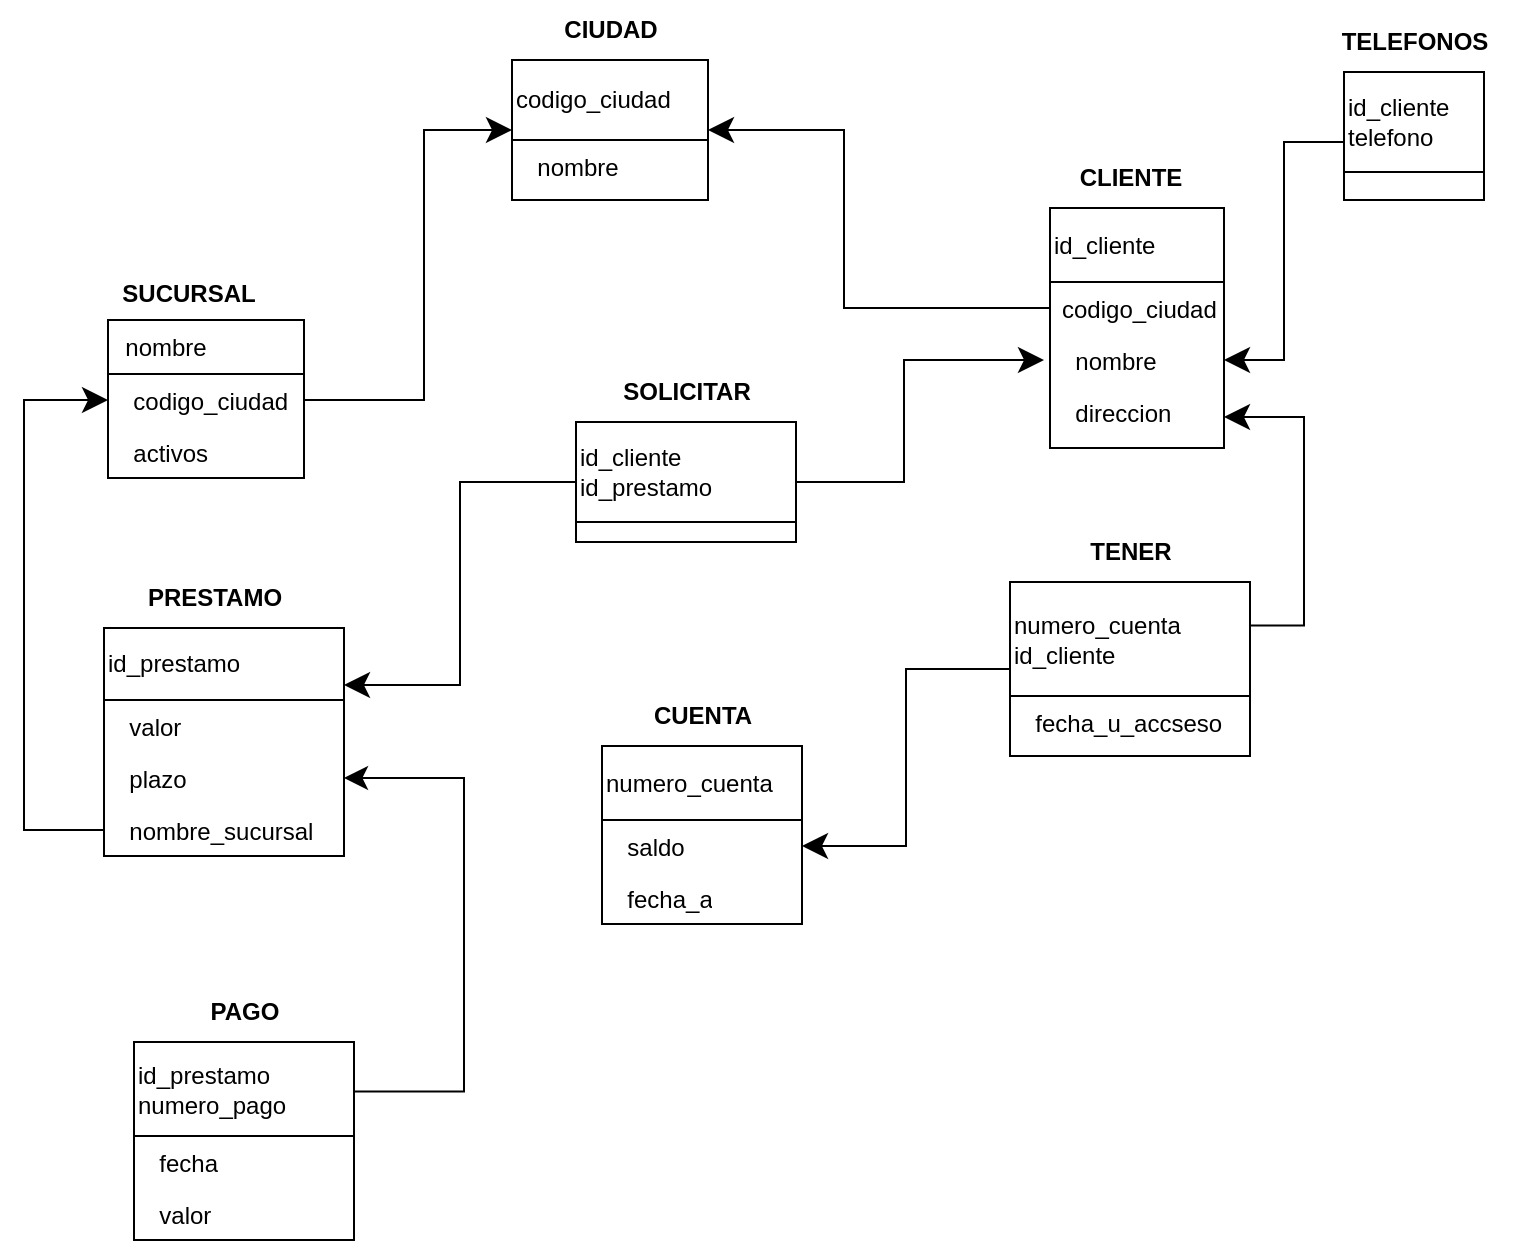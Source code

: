 <mxfile version="28.0.6">
  <diagram name="Página-1" id="c9R-OgtOB5ll91GrUpFu">
    <mxGraphModel dx="1422" dy="894" grid="1" gridSize="10" guides="1" tooltips="1" connect="1" arrows="1" fold="1" page="1" pageScale="1" pageWidth="827" pageHeight="1169" math="0" shadow="0">
      <root>
        <mxCell id="0" />
        <mxCell id="1" parent="0" />
        <mxCell id="oPXRSn1LA7k6ZmyRwilY-3" value="&amp;nbsp; nombre" style="swimlane;fontStyle=0;childLayout=stackLayout;horizontal=1;startSize=27;fillColor=none;horizontalStack=0;resizeParent=1;resizeParentMax=0;resizeLast=0;collapsible=1;marginBottom=0;whiteSpace=wrap;html=1;align=left;rounded=0;" parent="1" vertex="1">
          <mxGeometry x="82" y="240" width="98" height="79" as="geometry">
            <mxRectangle x="80" y="200" width="90" height="30" as="alternateBounds" />
          </mxGeometry>
        </mxCell>
        <mxCell id="oPXRSn1LA7k6ZmyRwilY-4" value="&amp;nbsp; codigo_ciudad" style="text;strokeColor=none;fillColor=none;align=left;verticalAlign=top;spacingLeft=4;spacingRight=4;overflow=hidden;rotatable=0;points=[[0,0.5],[1,0.5]];portConstraint=eastwest;whiteSpace=wrap;html=1;rounded=0;" parent="oPXRSn1LA7k6ZmyRwilY-3" vertex="1">
          <mxGeometry y="27" width="98" height="26" as="geometry" />
        </mxCell>
        <mxCell id="oPXRSn1LA7k6ZmyRwilY-7" value="&amp;nbsp; activos" style="text;strokeColor=none;fillColor=none;align=left;verticalAlign=top;spacingLeft=4;spacingRight=4;overflow=hidden;rotatable=0;points=[[0,0.5],[1,0.5]];portConstraint=eastwest;whiteSpace=wrap;html=1;rounded=0;" parent="oPXRSn1LA7k6ZmyRwilY-3" vertex="1">
          <mxGeometry y="53" width="98" height="26" as="geometry" />
        </mxCell>
        <mxCell id="oPXRSn1LA7k6ZmyRwilY-9" value="&lt;b&gt;SUCURSAL&lt;/b&gt;" style="text;html=1;align=center;verticalAlign=middle;resizable=0;points=[];autosize=1;strokeColor=none;fillColor=none;rounded=0;" parent="1" vertex="1">
          <mxGeometry x="77" y="212" width="90" height="30" as="geometry" />
        </mxCell>
        <mxCell id="oPXRSn1LA7k6ZmyRwilY-10" value="id_cliente" style="swimlane;fontStyle=0;childLayout=stackLayout;horizontal=1;startSize=37;fillColor=none;horizontalStack=0;resizeParent=1;resizeParentMax=0;resizeLast=0;collapsible=1;marginBottom=0;whiteSpace=wrap;html=1;align=left;rounded=0;" parent="1" vertex="1">
          <mxGeometry x="553" y="184" width="87" height="120" as="geometry" />
        </mxCell>
        <mxCell id="oPXRSn1LA7k6ZmyRwilY-12" value="codigo_ciudad" style="text;strokeColor=none;fillColor=none;align=left;verticalAlign=top;spacingLeft=4;spacingRight=4;overflow=hidden;rotatable=0;points=[[0,0.5],[1,0.5]];portConstraint=eastwest;whiteSpace=wrap;html=1;rounded=0;" parent="oPXRSn1LA7k6ZmyRwilY-10" vertex="1">
          <mxGeometry y="37" width="87" height="26" as="geometry" />
        </mxCell>
        <mxCell id="oPXRSn1LA7k6ZmyRwilY-59" value="&amp;nbsp; nombre" style="text;strokeColor=none;fillColor=none;align=left;verticalAlign=top;spacingLeft=4;spacingRight=4;overflow=hidden;rotatable=0;points=[[0,0.5],[1,0.5]];portConstraint=eastwest;whiteSpace=wrap;html=1;rounded=0;" parent="oPXRSn1LA7k6ZmyRwilY-10" vertex="1">
          <mxGeometry y="63" width="87" height="26" as="geometry" />
        </mxCell>
        <mxCell id="oPXRSn1LA7k6ZmyRwilY-11" value="&amp;nbsp; direccion" style="text;strokeColor=none;fillColor=none;align=left;verticalAlign=top;spacingLeft=4;spacingRight=4;overflow=hidden;rotatable=0;points=[[0,0.5],[1,0.5]];portConstraint=eastwest;whiteSpace=wrap;html=1;rounded=0;" parent="oPXRSn1LA7k6ZmyRwilY-10" vertex="1">
          <mxGeometry y="89" width="87" height="31" as="geometry" />
        </mxCell>
        <mxCell id="oPXRSn1LA7k6ZmyRwilY-14" value="&lt;b&gt;CLIENTE&lt;/b&gt;" style="text;html=1;align=center;verticalAlign=middle;resizable=0;points=[];autosize=1;strokeColor=none;fillColor=none;rounded=0;" parent="1" vertex="1">
          <mxGeometry x="558" y="154" width="70" height="30" as="geometry" />
        </mxCell>
        <mxCell id="oPXRSn1LA7k6ZmyRwilY-65" style="edgeStyle=orthogonalEdgeStyle;orthogonalLoop=1;jettySize=auto;html=1;elbow=vertical;arcSize=0;exitX=1;exitY=0.5;exitDx=0;exitDy=0;startArrow=none;startFill=0;endArrow=classic;endFill=1;endSize=10;" parent="1" source="oPXRSn1LA7k6ZmyRwilY-15" edge="1">
          <mxGeometry relative="1" as="geometry">
            <mxPoint x="550" y="260" as="targetPoint" />
            <Array as="points">
              <mxPoint x="480" y="321" />
              <mxPoint x="480" y="260" />
            </Array>
          </mxGeometry>
        </mxCell>
        <mxCell id="oPXRSn1LA7k6ZmyRwilY-15" value="&lt;div&gt;id_cliente&lt;/div&gt;id_prestamo" style="swimlane;fontStyle=0;childLayout=stackLayout;horizontal=1;startSize=50;fillColor=none;horizontalStack=0;resizeParent=1;resizeParentMax=0;resizeLast=0;collapsible=1;marginBottom=0;whiteSpace=wrap;html=1;align=left;rounded=0;" parent="1" vertex="1">
          <mxGeometry x="316" y="291" width="110" height="60" as="geometry" />
        </mxCell>
        <mxCell id="oPXRSn1LA7k6ZmyRwilY-19" value="&lt;b&gt;SOLICITAR&lt;/b&gt;" style="text;html=1;align=center;verticalAlign=middle;resizable=0;points=[];autosize=1;strokeColor=none;fillColor=none;rounded=0;" parent="1" vertex="1">
          <mxGeometry x="326" y="261" width="90" height="30" as="geometry" />
        </mxCell>
        <mxCell id="oPXRSn1LA7k6ZmyRwilY-64" style="edgeStyle=orthogonalEdgeStyle;orthogonalLoop=1;jettySize=auto;html=1;entryX=0;entryY=0.5;entryDx=0;entryDy=0;elbow=vertical;arcSize=0;startArrow=classic;startFill=1;startSize=10;endArrow=none;endFill=0;exitX=1;exitY=0.25;exitDx=0;exitDy=0;" parent="1" source="oPXRSn1LA7k6ZmyRwilY-20" target="oPXRSn1LA7k6ZmyRwilY-15" edge="1">
          <mxGeometry relative="1" as="geometry" />
        </mxCell>
        <mxCell id="oPXRSn1LA7k6ZmyRwilY-20" value="id_prestamo" style="swimlane;fontStyle=0;childLayout=stackLayout;horizontal=1;startSize=36;fillColor=none;horizontalStack=0;resizeParent=1;resizeParentMax=0;resizeLast=0;collapsible=1;marginBottom=0;whiteSpace=wrap;html=1;align=left;rounded=0;" parent="1" vertex="1">
          <mxGeometry x="80" y="394" width="120" height="114" as="geometry" />
        </mxCell>
        <mxCell id="oPXRSn1LA7k6ZmyRwilY-21" value="&amp;nbsp; valor" style="text;strokeColor=none;fillColor=none;align=left;verticalAlign=top;spacingLeft=4;spacingRight=4;overflow=hidden;rotatable=0;points=[[0,0.5],[1,0.5]];portConstraint=eastwest;whiteSpace=wrap;html=1;rounded=0;" parent="oPXRSn1LA7k6ZmyRwilY-20" vertex="1">
          <mxGeometry y="36" width="120" height="26" as="geometry" />
        </mxCell>
        <mxCell id="oPXRSn1LA7k6ZmyRwilY-22" value="&amp;nbsp; plazo" style="text;strokeColor=none;fillColor=none;align=left;verticalAlign=top;spacingLeft=4;spacingRight=4;overflow=hidden;rotatable=0;points=[[0,0.5],[1,0.5]];portConstraint=eastwest;whiteSpace=wrap;html=1;rounded=0;" parent="oPXRSn1LA7k6ZmyRwilY-20" vertex="1">
          <mxGeometry y="62" width="120" height="26" as="geometry" />
        </mxCell>
        <mxCell id="oPXRSn1LA7k6ZmyRwilY-23" value="&amp;nbsp; nombre_sucursal" style="text;strokeColor=none;fillColor=none;align=left;verticalAlign=top;spacingLeft=4;spacingRight=4;overflow=hidden;rotatable=0;points=[[0,0.5],[1,0.5]];portConstraint=eastwest;whiteSpace=wrap;html=1;rounded=0;" parent="oPXRSn1LA7k6ZmyRwilY-20" vertex="1">
          <mxGeometry y="88" width="120" height="26" as="geometry" />
        </mxCell>
        <mxCell id="oPXRSn1LA7k6ZmyRwilY-24" value="&lt;b&gt;PRESTAMO&lt;/b&gt;" style="text;html=1;align=center;verticalAlign=middle;resizable=0;points=[];autosize=1;strokeColor=none;fillColor=none;rounded=0;" parent="1" vertex="1">
          <mxGeometry x="90" y="364" width="90" height="30" as="geometry" />
        </mxCell>
        <mxCell id="oPXRSn1LA7k6ZmyRwilY-62" style="edgeStyle=orthogonalEdgeStyle;orthogonalLoop=1;jettySize=auto;html=1;exitX=1;exitY=0.25;exitDx=0;exitDy=0;entryX=1;entryY=0.5;entryDx=0;entryDy=0;startSize=7;endSize=9;elbow=vertical;arcSize=0;" parent="1" source="oPXRSn1LA7k6ZmyRwilY-25" target="oPXRSn1LA7k6ZmyRwilY-22" edge="1">
          <mxGeometry relative="1" as="geometry">
            <Array as="points">
              <mxPoint x="260" y="626" />
              <mxPoint x="260" y="469" />
            </Array>
          </mxGeometry>
        </mxCell>
        <mxCell id="oPXRSn1LA7k6ZmyRwilY-25" value="&lt;div&gt;id_prestamo&lt;/div&gt;&lt;div&gt;&lt;span style=&quot;background-color: transparent; color: light-dark(rgb(0, 0, 0), rgb(255, 255, 255));&quot;&gt;numero_pago&lt;/span&gt;&lt;/div&gt;" style="swimlane;fontStyle=0;childLayout=stackLayout;horizontal=1;startSize=47;fillColor=none;horizontalStack=0;resizeParent=1;resizeParentMax=0;resizeLast=0;collapsible=1;marginBottom=0;whiteSpace=wrap;html=1;align=left;rounded=0;" parent="1" vertex="1">
          <mxGeometry x="95" y="601" width="110" height="99" as="geometry" />
        </mxCell>
        <mxCell id="oPXRSn1LA7k6ZmyRwilY-26" value="&amp;nbsp; fecha" style="text;strokeColor=none;fillColor=none;align=left;verticalAlign=top;spacingLeft=4;spacingRight=4;overflow=hidden;rotatable=0;points=[[0,0.5],[1,0.5]];portConstraint=eastwest;whiteSpace=wrap;html=1;rounded=0;" parent="oPXRSn1LA7k6ZmyRwilY-25" vertex="1">
          <mxGeometry y="47" width="110" height="26" as="geometry" />
        </mxCell>
        <mxCell id="oPXRSn1LA7k6ZmyRwilY-27" value="&amp;nbsp; valor" style="text;strokeColor=none;fillColor=none;align=left;verticalAlign=top;spacingLeft=4;spacingRight=4;overflow=hidden;rotatable=0;points=[[0,0.5],[1,0.5]];portConstraint=eastwest;whiteSpace=wrap;html=1;rounded=0;" parent="oPXRSn1LA7k6ZmyRwilY-25" vertex="1">
          <mxGeometry y="73" width="110" height="26" as="geometry" />
        </mxCell>
        <mxCell id="oPXRSn1LA7k6ZmyRwilY-29" value="&lt;b&gt;PAGO&lt;/b&gt;" style="text;html=1;align=center;verticalAlign=middle;resizable=0;points=[];autosize=1;strokeColor=none;fillColor=none;rounded=0;" parent="1" vertex="1">
          <mxGeometry x="120" y="571" width="60" height="30" as="geometry" />
        </mxCell>
        <mxCell id="oPXRSn1LA7k6ZmyRwilY-30" value="numero_cuenta" style="swimlane;fontStyle=0;childLayout=stackLayout;horizontal=1;startSize=37;fillColor=none;horizontalStack=0;resizeParent=1;resizeParentMax=0;resizeLast=0;collapsible=1;marginBottom=0;whiteSpace=wrap;html=1;align=left;rounded=0;" parent="1" vertex="1">
          <mxGeometry x="329" y="453" width="100" height="89" as="geometry" />
        </mxCell>
        <mxCell id="oPXRSn1LA7k6ZmyRwilY-31" value="&amp;nbsp; saldo" style="text;strokeColor=none;fillColor=none;align=left;verticalAlign=top;spacingLeft=4;spacingRight=4;overflow=hidden;rotatable=0;points=[[0,0.5],[1,0.5]];portConstraint=eastwest;whiteSpace=wrap;html=1;rounded=0;" parent="oPXRSn1LA7k6ZmyRwilY-30" vertex="1">
          <mxGeometry y="37" width="100" height="26" as="geometry" />
        </mxCell>
        <mxCell id="oPXRSn1LA7k6ZmyRwilY-32" value="&amp;nbsp; fecha_a" style="text;strokeColor=none;fillColor=none;align=left;verticalAlign=top;spacingLeft=4;spacingRight=4;overflow=hidden;rotatable=0;points=[[0,0.5],[1,0.5]];portConstraint=eastwest;whiteSpace=wrap;html=1;rounded=0;" parent="oPXRSn1LA7k6ZmyRwilY-30" vertex="1">
          <mxGeometry y="63" width="100" height="26" as="geometry" />
        </mxCell>
        <mxCell id="oPXRSn1LA7k6ZmyRwilY-34" value="&lt;b&gt;CUENTA&lt;/b&gt;" style="text;html=1;align=center;verticalAlign=middle;resizable=0;points=[];autosize=1;strokeColor=none;fillColor=none;rounded=0;" parent="1" vertex="1">
          <mxGeometry x="344" y="423" width="70" height="30" as="geometry" />
        </mxCell>
        <mxCell id="oPXRSn1LA7k6ZmyRwilY-68" style="edgeStyle=orthogonalEdgeStyle;orthogonalLoop=1;jettySize=auto;html=1;exitX=0;exitY=0.5;exitDx=0;exitDy=0;entryX=1;entryY=0.5;entryDx=0;entryDy=0;elbow=vertical;arcSize=0;endArrow=classic;endFill=1;startArrow=none;startFill=0;startSize=10;endSize=10;" parent="1" source="oPXRSn1LA7k6ZmyRwilY-50" target="oPXRSn1LA7k6ZmyRwilY-31" edge="1">
          <mxGeometry relative="1" as="geometry" />
        </mxCell>
        <mxCell id="oPXRSn1LA7k6ZmyRwilY-50" value="numero_cuenta&lt;div&gt;id_cliente&lt;/div&gt;" style="swimlane;fontStyle=0;childLayout=stackLayout;horizontal=1;startSize=57;fillColor=none;horizontalStack=0;resizeParent=1;resizeParentMax=0;resizeLast=0;collapsible=1;marginBottom=0;whiteSpace=wrap;html=1;align=left;rounded=0;" parent="1" vertex="1">
          <mxGeometry x="533" y="371" width="120" height="87" as="geometry" />
        </mxCell>
        <mxCell id="oPXRSn1LA7k6ZmyRwilY-51" value="&amp;nbsp; fecha_u_accseso" style="text;strokeColor=none;fillColor=none;align=left;verticalAlign=top;spacingLeft=4;spacingRight=4;overflow=hidden;rotatable=0;points=[[0,0.5],[1,0.5]];portConstraint=eastwest;whiteSpace=wrap;html=1;rounded=0;" parent="oPXRSn1LA7k6ZmyRwilY-50" vertex="1">
          <mxGeometry y="57" width="120" height="30" as="geometry" />
        </mxCell>
        <mxCell id="oPXRSn1LA7k6ZmyRwilY-54" value="&lt;b&gt;TENER&lt;/b&gt;" style="text;html=1;align=center;verticalAlign=middle;resizable=0;points=[];autosize=1;strokeColor=none;fillColor=none;rounded=0;" parent="1" vertex="1">
          <mxGeometry x="563" y="341" width="60" height="30" as="geometry" />
        </mxCell>
        <mxCell id="oPXRSn1LA7k6ZmyRwilY-55" value="id_cliente&lt;div&gt;telefono&lt;/div&gt;" style="swimlane;fontStyle=0;childLayout=stackLayout;horizontal=1;startSize=50;fillColor=none;horizontalStack=0;resizeParent=1;resizeParentMax=0;resizeLast=0;collapsible=1;marginBottom=0;whiteSpace=wrap;html=1;align=left;rounded=0;" parent="1" vertex="1">
          <mxGeometry x="700" y="116" width="70" height="64" as="geometry" />
        </mxCell>
        <mxCell id="oPXRSn1LA7k6ZmyRwilY-58" value="&lt;b&gt;TELEFONOS&lt;/b&gt;" style="text;html=1;align=center;verticalAlign=middle;resizable=0;points=[];autosize=1;strokeColor=none;fillColor=none;rounded=0;" parent="1" vertex="1">
          <mxGeometry x="685" y="86" width="100" height="30" as="geometry" />
        </mxCell>
        <mxCell id="oPXRSn1LA7k6ZmyRwilY-63" style="edgeStyle=orthogonalEdgeStyle;orthogonalLoop=1;jettySize=auto;html=1;exitX=0;exitY=0.5;exitDx=0;exitDy=0;entryX=0;entryY=0.5;entryDx=0;entryDy=0;elbow=vertical;arcSize=0;endSize=10;" parent="1" source="oPXRSn1LA7k6ZmyRwilY-23" target="oPXRSn1LA7k6ZmyRwilY-4" edge="1">
          <mxGeometry relative="1" as="geometry">
            <Array as="points">
              <mxPoint x="40" y="495" />
              <mxPoint x="40" y="280" />
            </Array>
          </mxGeometry>
        </mxCell>
        <mxCell id="oPXRSn1LA7k6ZmyRwilY-66" style="edgeStyle=orthogonalEdgeStyle;orthogonalLoop=1;jettySize=auto;html=1;entryX=0;entryY=0.5;entryDx=0;entryDy=0;elbow=vertical;arcSize=0;exitX=1;exitY=0.5;exitDx=0;exitDy=0;endArrow=none;endFill=0;startArrow=classic;startFill=1;startSize=10;" parent="1" source="oPXRSn1LA7k6ZmyRwilY-59" target="oPXRSn1LA7k6ZmyRwilY-55" edge="1">
          <mxGeometry relative="1" as="geometry">
            <mxPoint x="636" y="260" as="sourcePoint" />
            <Array as="points">
              <mxPoint x="670" y="260" />
              <mxPoint x="670" y="151" />
            </Array>
          </mxGeometry>
        </mxCell>
        <mxCell id="oPXRSn1LA7k6ZmyRwilY-67" style="edgeStyle=orthogonalEdgeStyle;orthogonalLoop=1;jettySize=auto;html=1;entryX=1;entryY=0.25;entryDx=0;entryDy=0;elbow=vertical;arcSize=0;exitX=1;exitY=0.5;exitDx=0;exitDy=0;endSize=10;startArrow=classic;startFill=1;startSize=10;endArrow=none;endFill=0;" parent="1" source="oPXRSn1LA7k6ZmyRwilY-11" target="oPXRSn1LA7k6ZmyRwilY-50" edge="1">
          <mxGeometry relative="1" as="geometry">
            <Array as="points">
              <mxPoint x="680" y="289" />
              <mxPoint x="680" y="393" />
            </Array>
          </mxGeometry>
        </mxCell>
        <mxCell id="oPXRSn1LA7k6ZmyRwilY-81" style="edgeStyle=orthogonalEdgeStyle;orthogonalLoop=1;jettySize=auto;html=1;exitX=0;exitY=0.5;exitDx=0;exitDy=0;entryX=1;entryY=0.5;entryDx=0;entryDy=0;endArrow=none;endFill=0;startArrow=classic;startFill=1;startSize=10;arcSize=0;" parent="1" source="oPXRSn1LA7k6ZmyRwilY-77" target="oPXRSn1LA7k6ZmyRwilY-4" edge="1">
          <mxGeometry relative="1" as="geometry">
            <Array as="points">
              <mxPoint x="240" y="145" />
              <mxPoint x="240" y="280" />
            </Array>
          </mxGeometry>
        </mxCell>
        <mxCell id="oPXRSn1LA7k6ZmyRwilY-82" style="edgeStyle=orthogonalEdgeStyle;orthogonalLoop=1;jettySize=auto;html=1;entryX=0;entryY=0.5;entryDx=0;entryDy=0;startArrow=classic;startFill=1;startSize=10;endArrow=none;endFill=0;exitX=1;exitY=0.5;exitDx=0;exitDy=0;arcSize=0;" parent="1" source="oPXRSn1LA7k6ZmyRwilY-77" target="oPXRSn1LA7k6ZmyRwilY-12" edge="1">
          <mxGeometry relative="1" as="geometry">
            <Array as="points">
              <mxPoint x="450" y="145" />
              <mxPoint x="450" y="234" />
            </Array>
          </mxGeometry>
        </mxCell>
        <mxCell id="oPXRSn1LA7k6ZmyRwilY-77" value="codigo_ciudad" style="swimlane;fontStyle=0;childLayout=stackLayout;horizontal=1;startSize=40;fillColor=none;horizontalStack=0;resizeParent=1;resizeParentMax=0;resizeLast=0;collapsible=1;marginBottom=0;whiteSpace=wrap;html=1;align=left;rounded=0;" parent="1" vertex="1">
          <mxGeometry x="284" y="110" width="98" height="70" as="geometry" />
        </mxCell>
        <mxCell id="oPXRSn1LA7k6ZmyRwilY-78" value="&amp;nbsp; nombre" style="text;strokeColor=none;fillColor=none;align=left;verticalAlign=top;spacingLeft=4;spacingRight=4;overflow=hidden;rotatable=0;points=[[0,0.5],[1,0.5]];portConstraint=eastwest;whiteSpace=wrap;html=1;rounded=0;" parent="oPXRSn1LA7k6ZmyRwilY-77" vertex="1">
          <mxGeometry y="40" width="98" height="30" as="geometry" />
        </mxCell>
        <mxCell id="oPXRSn1LA7k6ZmyRwilY-79" value="&lt;b&gt;CIUDAD&lt;/b&gt;" style="text;html=1;align=center;verticalAlign=middle;resizable=0;points=[];autosize=1;strokeColor=none;fillColor=none;rounded=0;" parent="1" vertex="1">
          <mxGeometry x="298" y="80" width="70" height="30" as="geometry" />
        </mxCell>
      </root>
    </mxGraphModel>
  </diagram>
</mxfile>
